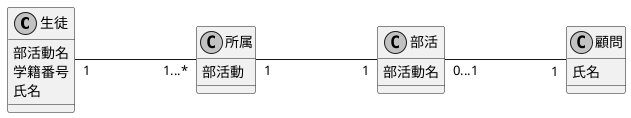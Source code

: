 @startuml class_diagram
' 多対多のクラス図の例

skinparam monochrome true
skinparam shadowing false

' クラスを定義
class 生徒{
    部活動名
    学籍番号
    氏名
}


class 所属{
    部活動
}


class 部活{
    部活動名
}

class 顧問{
    氏名
}

' 関係を定義 
left to right direction
生徒 "1" --- "1...*" 所属
所属 "1" --- "1" 部活
部活 "0...1" --- "1" 顧問

' umlの終了を宣言
@enduml